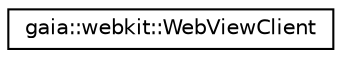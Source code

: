 digraph G
{
  edge [fontname="Helvetica",fontsize="10",labelfontname="Helvetica",labelfontsize="10"];
  node [fontname="Helvetica",fontsize="10",shape=record];
  rankdir=LR;
  Node1 [label="gaia::webkit::WebViewClient",height=0.2,width=0.4,color="black", fillcolor="white", style="filled",URL="$d6/d27/classgaia_1_1webkit_1_1_web_view_client.html"];
}
